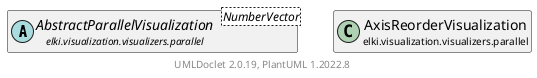 @startuml
    remove .*\.(Instance|Par|Parameterizer|Factory)$
    set namespaceSeparator none
    hide empty fields
    hide empty methods

    class "<size:14>AxisReorderVisualization.Instance\n<size:10>elki.visualization.visualizers.parallel" as elki.visualization.visualizers.parallel.AxisReorderVisualization.Instance [[AxisReorderVisualization.Instance.html]] {
        {static} +SELECTDIMENSIONORDER: String
        {static} +SDO_BUTTON: String
        {static} +SDO_BORDER: String
        {static} +SDO_ARROW: String
        -selecteddim: int
        +Instance(VisualizerContext, VisualizationTask, VisualizationPlot, double, double, Projection)
        +fullRedraw(): void
        -addEventListener(Element, int, Direction): void
        -addCSSClasses(SVGPlot): void
    }

    abstract class "<size:14>AbstractParallelVisualization\n<size:10>elki.visualization.visualizers.parallel" as elki.visualization.visualizers.parallel.AbstractParallelVisualization<NumberVector> [[AbstractParallelVisualization.html]]
    class "<size:14>AxisReorderVisualization\n<size:10>elki.visualization.visualizers.parallel" as elki.visualization.visualizers.parallel.AxisReorderVisualization [[AxisReorderVisualization.html]]

    elki.visualization.visualizers.parallel.AbstractParallelVisualization <|-- elki.visualization.visualizers.parallel.AxisReorderVisualization.Instance
    elki.visualization.visualizers.parallel.AxisReorderVisualization +-- elki.visualization.visualizers.parallel.AxisReorderVisualization.Instance

    center footer UMLDoclet 2.0.19, PlantUML 1.2022.8
@enduml
